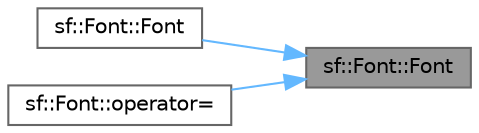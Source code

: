 digraph "sf::Font::Font"
{
 // LATEX_PDF_SIZE
  bgcolor="transparent";
  edge [fontname=Helvetica,fontsize=10,labelfontname=Helvetica,labelfontsize=10];
  node [fontname=Helvetica,fontsize=10,shape=box,height=0.2,width=0.4];
  rankdir="RL";
  Node1 [id="Node000001",label="sf::Font::Font",height=0.2,width=0.4,color="gray40", fillcolor="grey60", style="filled", fontcolor="black",tooltip="Default constructor."];
  Node1 -> Node2 [id="edge1_Node000001_Node000002",dir="back",color="steelblue1",style="solid",tooltip=" "];
  Node2 [id="Node000002",label="sf::Font::Font",height=0.2,width=0.4,color="grey40", fillcolor="white", style="filled",URL="$classsf_1_1_font.html#a72d7322b355ee2f1be4500f530e98081",tooltip="Copy constructor."];
  Node1 -> Node3 [id="edge2_Node000001_Node000003",dir="back",color="steelblue1",style="solid",tooltip=" "];
  Node3 [id="Node000003",label="sf::Font::operator=",height=0.2,width=0.4,color="grey40", fillcolor="white", style="filled",URL="$classsf_1_1_font.html#af9be4336df9121ec1b6f14fa9063e46e",tooltip="Overload of assignment operator."];
}

